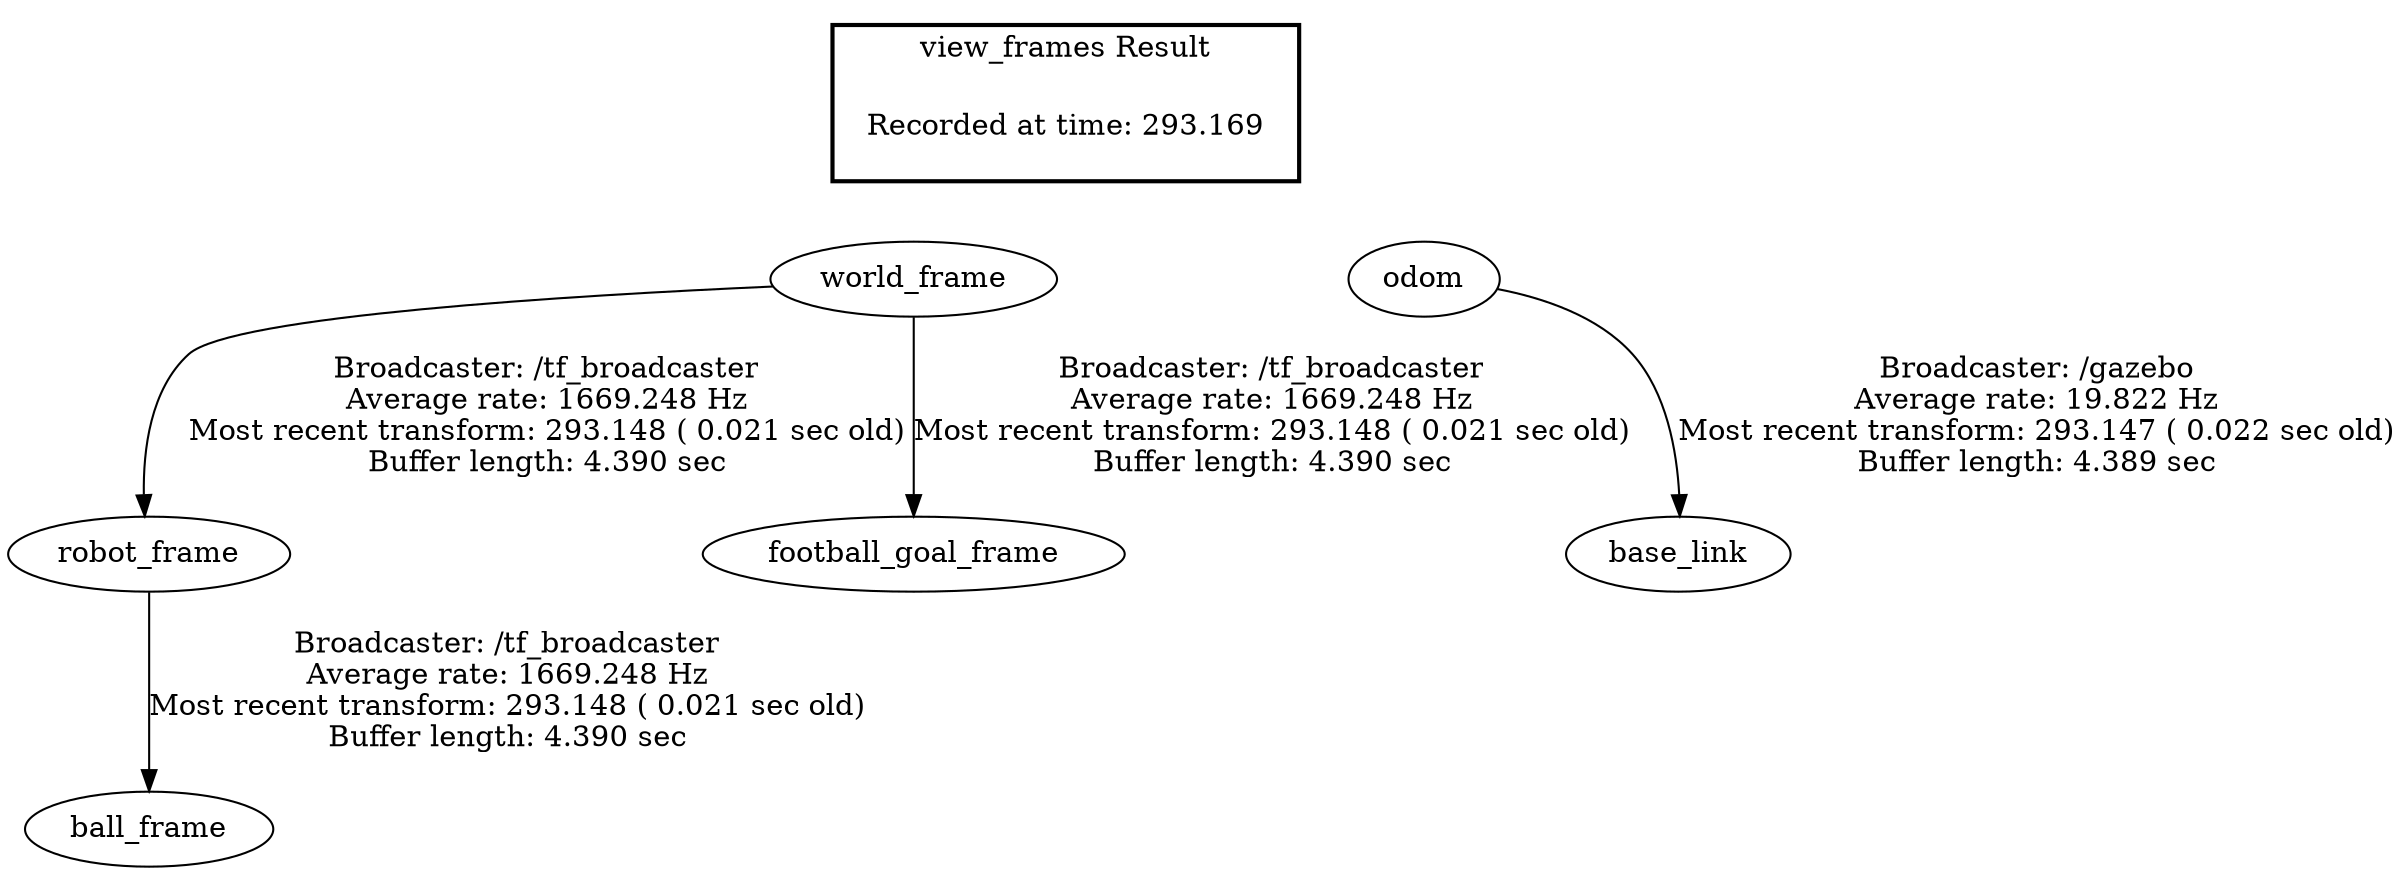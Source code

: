 digraph G {
"world_frame" -> "robot_frame"[label="Broadcaster: /tf_broadcaster\nAverage rate: 1669.248 Hz\nMost recent transform: 293.148 ( 0.021 sec old)\nBuffer length: 4.390 sec\n"];
"robot_frame" -> "ball_frame"[label="Broadcaster: /tf_broadcaster\nAverage rate: 1669.248 Hz\nMost recent transform: 293.148 ( 0.021 sec old)\nBuffer length: 4.390 sec\n"];
"world_frame" -> "football_goal_frame"[label="Broadcaster: /tf_broadcaster\nAverage rate: 1669.248 Hz\nMost recent transform: 293.148 ( 0.021 sec old)\nBuffer length: 4.390 sec\n"];
"odom" -> "base_link"[label="Broadcaster: /gazebo\nAverage rate: 19.822 Hz\nMost recent transform: 293.147 ( 0.022 sec old)\nBuffer length: 4.389 sec\n"];
edge [style=invis];
 subgraph cluster_legend { style=bold; color=black; label ="view_frames Result";
"Recorded at time: 293.169"[ shape=plaintext ] ;
 }->"world_frame";
edge [style=invis];
 subgraph cluster_legend { style=bold; color=black; label ="view_frames Result";
"Recorded at time: 293.169"[ shape=plaintext ] ;
 }->"odom";
}